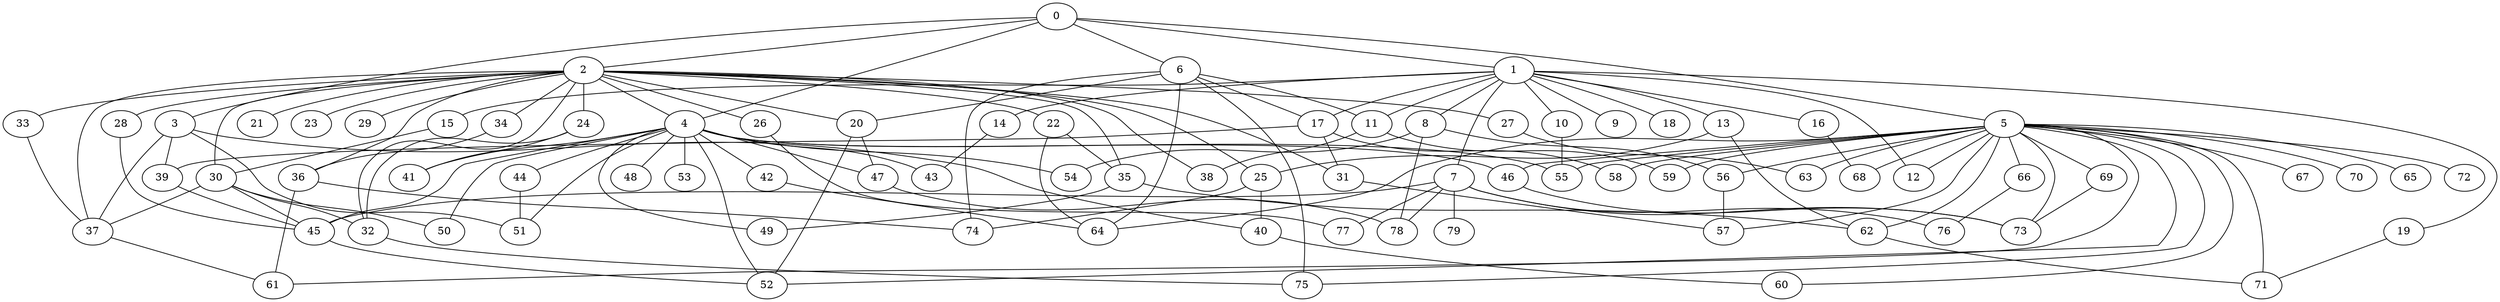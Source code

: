 
graph graphname {
    0 -- 1
0 -- 2
0 -- 3
0 -- 4
0 -- 5
0 -- 6
1 -- 7
1 -- 8
1 -- 9
1 -- 10
1 -- 11
1 -- 12
1 -- 13
1 -- 14
1 -- 15
1 -- 16
1 -- 17
1 -- 18
1 -- 19
2 -- 32
2 -- 34
2 -- 35
2 -- 36
2 -- 37
2 -- 38
2 -- 33
2 -- 20
2 -- 21
2 -- 22
2 -- 23
2 -- 24
2 -- 25
2 -- 26
2 -- 27
2 -- 28
2 -- 29
2 -- 30
2 -- 31
2 -- 4
3 -- 40
3 -- 39
3 -- 51
3 -- 37
4 -- 41
4 -- 42
4 -- 43
4 -- 44
4 -- 45
4 -- 46
4 -- 47
4 -- 48
4 -- 49
4 -- 50
4 -- 51
4 -- 52
4 -- 53
4 -- 54
4 -- 55
5 -- 64
5 -- 66
5 -- 67
5 -- 68
5 -- 69
5 -- 70
5 -- 65
5 -- 72
5 -- 73
5 -- 71
5 -- 55
5 -- 56
5 -- 57
5 -- 58
5 -- 59
5 -- 60
5 -- 61
5 -- 62
5 -- 63
5 -- 75
5 -- 12
5 -- 46
5 -- 52
6 -- 74
6 -- 75
6 -- 17
6 -- 64
6 -- 20
6 -- 11
7 -- 76
7 -- 77
7 -- 78
7 -- 79
7 -- 73
7 -- 45
8 -- 54
8 -- 56
8 -- 78
10 -- 55
11 -- 38
11 -- 59
13 -- 25
13 -- 62
14 -- 43
15 -- 30
16 -- 68
17 -- 31
17 -- 58
17 -- 39
19 -- 71
20 -- 47
20 -- 52
22 -- 64
22 -- 35
24 -- 41
24 -- 32
25 -- 74
25 -- 40
26 -- 77
27 -- 63
28 -- 45
30 -- 32
30 -- 37
30 -- 50
30 -- 45
31 -- 57
32 -- 75
33 -- 37
34 -- 36
35 -- 62
35 -- 49
36 -- 74
36 -- 61
37 -- 61
39 -- 45
40 -- 60
42 -- 64
44 -- 51
45 -- 52
46 -- 73
47 -- 78
56 -- 57
62 -- 71
66 -- 76
69 -- 73

}
